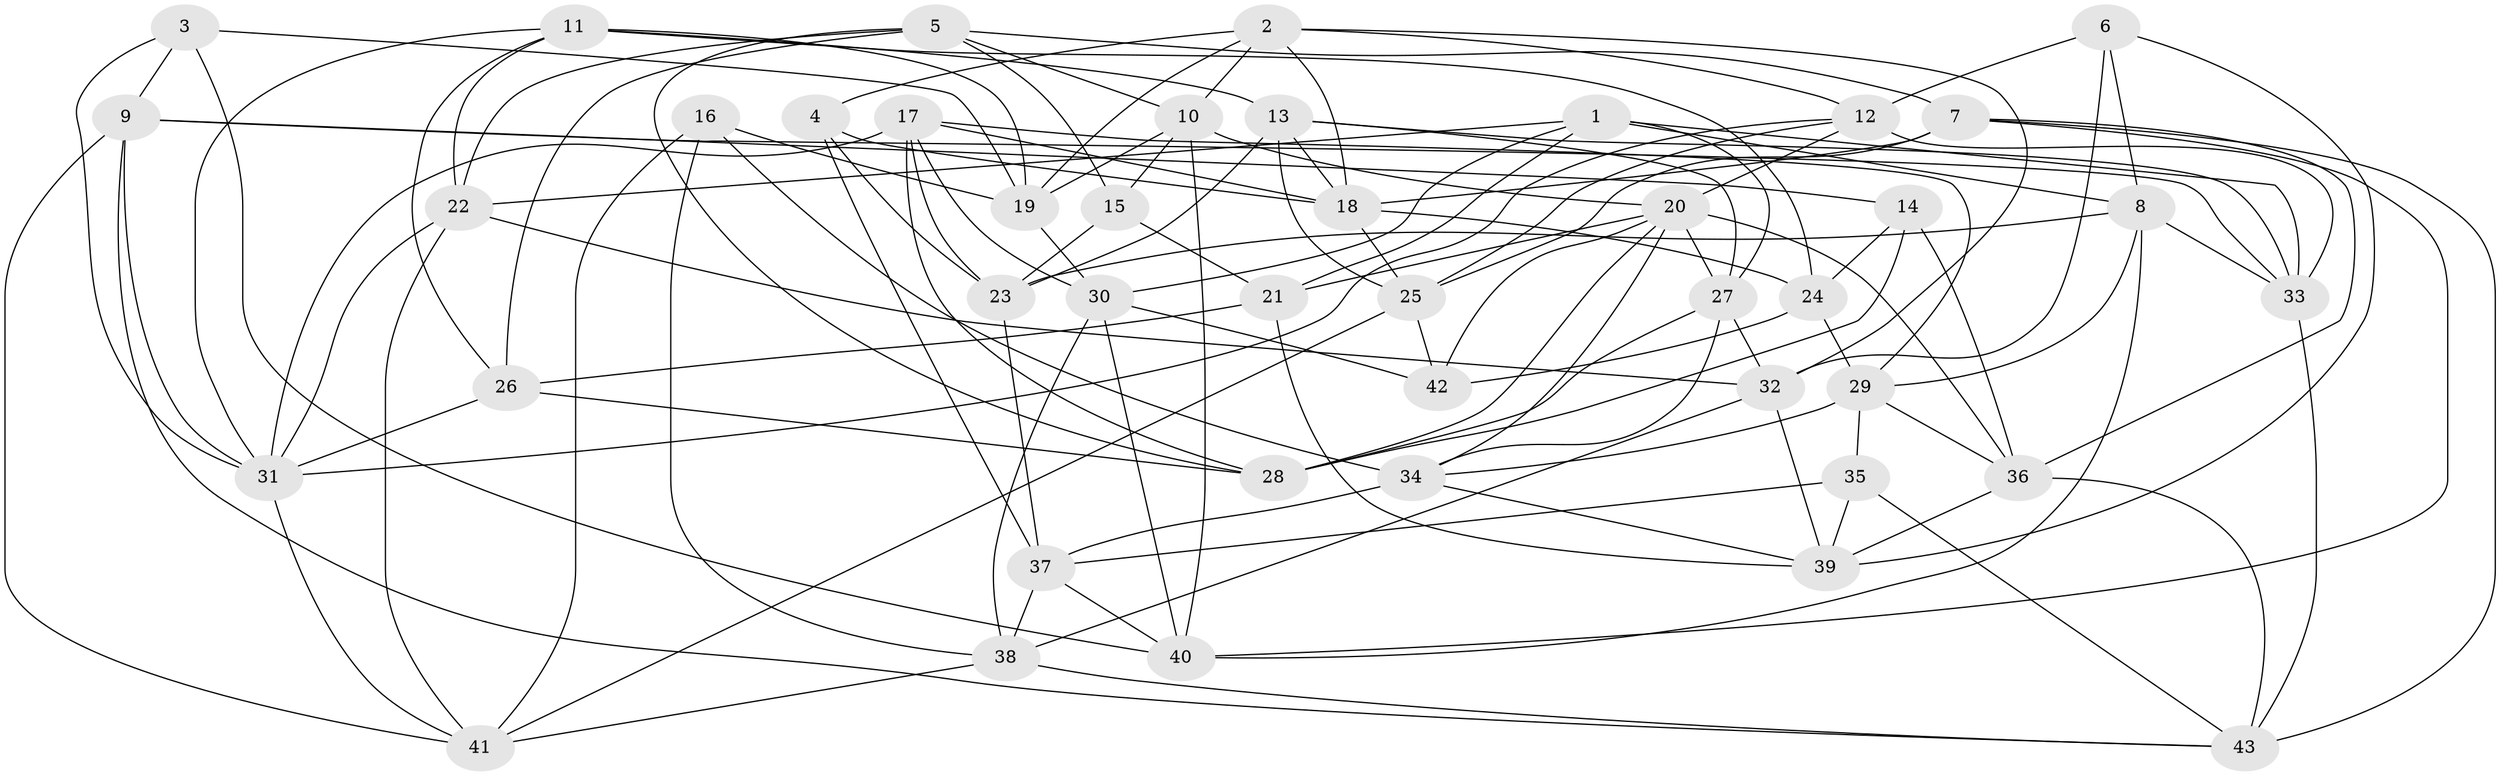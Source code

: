 // original degree distribution, {4: 1.0}
// Generated by graph-tools (version 1.1) at 2025/50/03/09/25 03:50:56]
// undirected, 43 vertices, 122 edges
graph export_dot {
graph [start="1"]
  node [color=gray90,style=filled];
  1;
  2;
  3;
  4;
  5;
  6;
  7;
  8;
  9;
  10;
  11;
  12;
  13;
  14;
  15;
  16;
  17;
  18;
  19;
  20;
  21;
  22;
  23;
  24;
  25;
  26;
  27;
  28;
  29;
  30;
  31;
  32;
  33;
  34;
  35;
  36;
  37;
  38;
  39;
  40;
  41;
  42;
  43;
  1 -- 8 [weight=1.0];
  1 -- 21 [weight=1.0];
  1 -- 22 [weight=1.0];
  1 -- 27 [weight=1.0];
  1 -- 30 [weight=1.0];
  1 -- 33 [weight=1.0];
  2 -- 4 [weight=1.0];
  2 -- 10 [weight=1.0];
  2 -- 12 [weight=1.0];
  2 -- 18 [weight=1.0];
  2 -- 19 [weight=1.0];
  2 -- 32 [weight=1.0];
  3 -- 9 [weight=1.0];
  3 -- 19 [weight=1.0];
  3 -- 31 [weight=1.0];
  3 -- 40 [weight=1.0];
  4 -- 18 [weight=1.0];
  4 -- 23 [weight=1.0];
  4 -- 37 [weight=1.0];
  5 -- 7 [weight=1.0];
  5 -- 10 [weight=1.0];
  5 -- 15 [weight=1.0];
  5 -- 22 [weight=1.0];
  5 -- 26 [weight=1.0];
  5 -- 28 [weight=1.0];
  6 -- 8 [weight=1.0];
  6 -- 12 [weight=1.0];
  6 -- 32 [weight=1.0];
  6 -- 39 [weight=1.0];
  7 -- 18 [weight=1.0];
  7 -- 25 [weight=1.0];
  7 -- 36 [weight=1.0];
  7 -- 40 [weight=1.0];
  7 -- 43 [weight=1.0];
  8 -- 23 [weight=1.0];
  8 -- 29 [weight=1.0];
  8 -- 33 [weight=1.0];
  8 -- 40 [weight=1.0];
  9 -- 14 [weight=1.0];
  9 -- 31 [weight=1.0];
  9 -- 33 [weight=1.0];
  9 -- 41 [weight=1.0];
  9 -- 43 [weight=1.0];
  10 -- 15 [weight=1.0];
  10 -- 19 [weight=1.0];
  10 -- 20 [weight=1.0];
  10 -- 40 [weight=1.0];
  11 -- 13 [weight=1.0];
  11 -- 19 [weight=1.0];
  11 -- 22 [weight=1.0];
  11 -- 24 [weight=1.0];
  11 -- 26 [weight=1.0];
  11 -- 31 [weight=1.0];
  12 -- 20 [weight=1.0];
  12 -- 25 [weight=1.0];
  12 -- 31 [weight=1.0];
  12 -- 33 [weight=1.0];
  13 -- 18 [weight=1.0];
  13 -- 23 [weight=1.0];
  13 -- 25 [weight=1.0];
  13 -- 27 [weight=1.0];
  13 -- 33 [weight=1.0];
  14 -- 24 [weight=1.0];
  14 -- 28 [weight=1.0];
  14 -- 36 [weight=1.0];
  15 -- 21 [weight=1.0];
  15 -- 23 [weight=1.0];
  16 -- 19 [weight=1.0];
  16 -- 34 [weight=1.0];
  16 -- 38 [weight=1.0];
  16 -- 41 [weight=1.0];
  17 -- 18 [weight=1.0];
  17 -- 23 [weight=1.0];
  17 -- 28 [weight=1.0];
  17 -- 29 [weight=1.0];
  17 -- 30 [weight=1.0];
  17 -- 31 [weight=1.0];
  18 -- 24 [weight=2.0];
  18 -- 25 [weight=1.0];
  19 -- 30 [weight=1.0];
  20 -- 21 [weight=1.0];
  20 -- 27 [weight=1.0];
  20 -- 28 [weight=1.0];
  20 -- 34 [weight=1.0];
  20 -- 36 [weight=1.0];
  20 -- 42 [weight=1.0];
  21 -- 26 [weight=2.0];
  21 -- 39 [weight=1.0];
  22 -- 31 [weight=1.0];
  22 -- 32 [weight=1.0];
  22 -- 41 [weight=1.0];
  23 -- 37 [weight=1.0];
  24 -- 29 [weight=1.0];
  24 -- 42 [weight=1.0];
  25 -- 41 [weight=1.0];
  25 -- 42 [weight=1.0];
  26 -- 28 [weight=1.0];
  26 -- 31 [weight=1.0];
  27 -- 28 [weight=1.0];
  27 -- 32 [weight=1.0];
  27 -- 34 [weight=1.0];
  29 -- 34 [weight=1.0];
  29 -- 35 [weight=1.0];
  29 -- 36 [weight=1.0];
  30 -- 38 [weight=1.0];
  30 -- 40 [weight=1.0];
  30 -- 42 [weight=1.0];
  31 -- 41 [weight=1.0];
  32 -- 38 [weight=1.0];
  32 -- 39 [weight=1.0];
  33 -- 43 [weight=1.0];
  34 -- 37 [weight=1.0];
  34 -- 39 [weight=1.0];
  35 -- 37 [weight=1.0];
  35 -- 39 [weight=1.0];
  35 -- 43 [weight=1.0];
  36 -- 39 [weight=1.0];
  36 -- 43 [weight=1.0];
  37 -- 38 [weight=1.0];
  37 -- 40 [weight=1.0];
  38 -- 41 [weight=1.0];
  38 -- 43 [weight=1.0];
}
